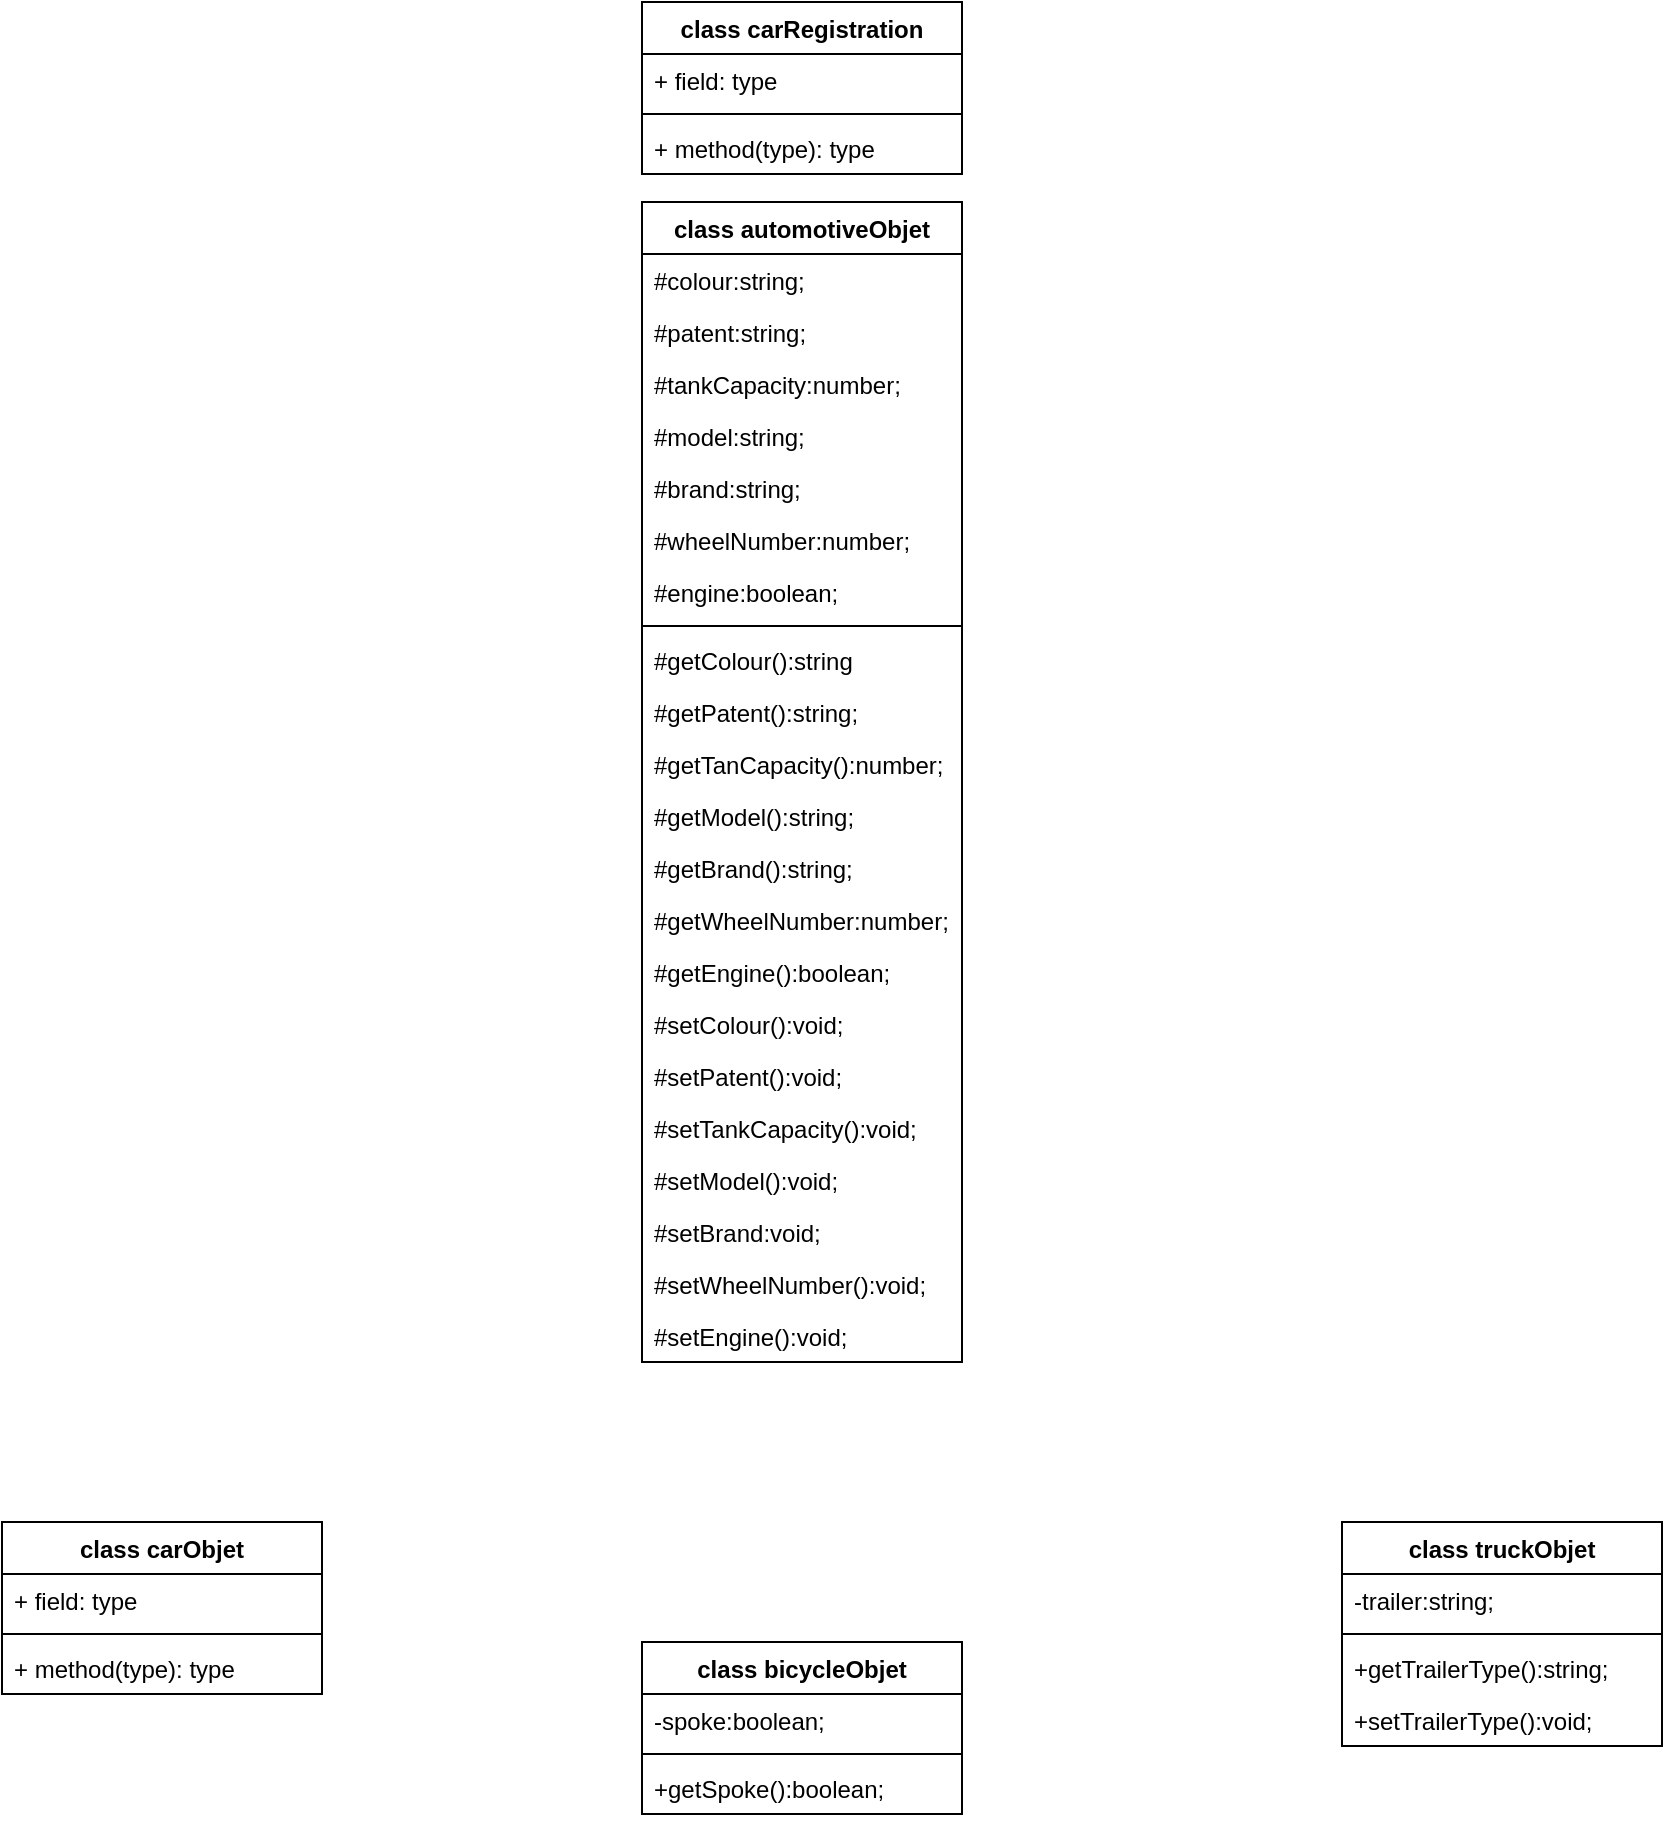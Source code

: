 <mxfile version="20.3.7" type="github" pages="2">
  <diagram name="Page-1" id="e7e014a7-5840-1c2e-5031-d8a46d1fe8dd">
    <mxGraphModel dx="1108" dy="460" grid="1" gridSize="10" guides="1" tooltips="1" connect="1" arrows="1" fold="1" page="1" pageScale="1" pageWidth="1200" pageHeight="1920" background="none" math="0" shadow="0">
      <root>
        <mxCell id="0" />
        <mxCell id="1" parent="0" />
        <mxCell id="Vqm908BKQOVYGzbheek5-41" value="class carRegistration" style="swimlane;fontStyle=1;align=center;verticalAlign=top;childLayout=stackLayout;horizontal=1;startSize=26;horizontalStack=0;resizeParent=1;resizeParentMax=0;resizeLast=0;collapsible=1;marginBottom=0;" parent="1" vertex="1">
          <mxGeometry x="530" y="10" width="160" height="86" as="geometry" />
        </mxCell>
        <mxCell id="Vqm908BKQOVYGzbheek5-42" value="+ field: type" style="text;strokeColor=none;fillColor=none;align=left;verticalAlign=top;spacingLeft=4;spacingRight=4;overflow=hidden;rotatable=0;points=[[0,0.5],[1,0.5]];portConstraint=eastwest;" parent="Vqm908BKQOVYGzbheek5-41" vertex="1">
          <mxGeometry y="26" width="160" height="26" as="geometry" />
        </mxCell>
        <mxCell id="Vqm908BKQOVYGzbheek5-43" value="" style="line;strokeWidth=1;fillColor=none;align=left;verticalAlign=middle;spacingTop=-1;spacingLeft=3;spacingRight=3;rotatable=0;labelPosition=right;points=[];portConstraint=eastwest;strokeColor=inherit;" parent="Vqm908BKQOVYGzbheek5-41" vertex="1">
          <mxGeometry y="52" width="160" height="8" as="geometry" />
        </mxCell>
        <mxCell id="Vqm908BKQOVYGzbheek5-44" value="+ method(type): type" style="text;strokeColor=none;fillColor=none;align=left;verticalAlign=top;spacingLeft=4;spacingRight=4;overflow=hidden;rotatable=0;points=[[0,0.5],[1,0.5]];portConstraint=eastwest;" parent="Vqm908BKQOVYGzbheek5-41" vertex="1">
          <mxGeometry y="60" width="160" height="26" as="geometry" />
        </mxCell>
        <mxCell id="Vqm908BKQOVYGzbheek5-45" value="class automotiveObjet" style="swimlane;fontStyle=1;align=center;verticalAlign=top;childLayout=stackLayout;horizontal=1;startSize=26;horizontalStack=0;resizeParent=1;resizeParentMax=0;resizeLast=0;collapsible=1;marginBottom=0;" parent="1" vertex="1">
          <mxGeometry x="530" y="110" width="160" height="580" as="geometry" />
        </mxCell>
        <mxCell id="Vqm908BKQOVYGzbheek5-46" value="#colour:string;" style="text;strokeColor=none;fillColor=none;align=left;verticalAlign=top;spacingLeft=4;spacingRight=4;overflow=hidden;rotatable=0;points=[[0,0.5],[1,0.5]];portConstraint=eastwest;" parent="Vqm908BKQOVYGzbheek5-45" vertex="1">
          <mxGeometry y="26" width="160" height="26" as="geometry" />
        </mxCell>
        <mxCell id="Vqm908BKQOVYGzbheek5-65" value="#patent:string;" style="text;strokeColor=none;fillColor=none;align=left;verticalAlign=top;spacingLeft=4;spacingRight=4;overflow=hidden;rotatable=0;points=[[0,0.5],[1,0.5]];portConstraint=eastwest;" parent="Vqm908BKQOVYGzbheek5-45" vertex="1">
          <mxGeometry y="52" width="160" height="26" as="geometry" />
        </mxCell>
        <mxCell id="Vqm908BKQOVYGzbheek5-66" value="#tankCapacity:number;" style="text;strokeColor=none;fillColor=none;align=left;verticalAlign=top;spacingLeft=4;spacingRight=4;overflow=hidden;rotatable=0;points=[[0,0.5],[1,0.5]];portConstraint=eastwest;" parent="Vqm908BKQOVYGzbheek5-45" vertex="1">
          <mxGeometry y="78" width="160" height="26" as="geometry" />
        </mxCell>
        <mxCell id="Vqm908BKQOVYGzbheek5-67" value="#model:string;" style="text;strokeColor=none;fillColor=none;align=left;verticalAlign=top;spacingLeft=4;spacingRight=4;overflow=hidden;rotatable=0;points=[[0,0.5],[1,0.5]];portConstraint=eastwest;" parent="Vqm908BKQOVYGzbheek5-45" vertex="1">
          <mxGeometry y="104" width="160" height="26" as="geometry" />
        </mxCell>
        <mxCell id="Vqm908BKQOVYGzbheek5-69" value="#brand:string;" style="text;strokeColor=none;fillColor=none;align=left;verticalAlign=top;spacingLeft=4;spacingRight=4;overflow=hidden;rotatable=0;points=[[0,0.5],[1,0.5]];portConstraint=eastwest;" parent="Vqm908BKQOVYGzbheek5-45" vertex="1">
          <mxGeometry y="130" width="160" height="26" as="geometry" />
        </mxCell>
        <mxCell id="Vqm908BKQOVYGzbheek5-68" value="#wheelNumber:number;" style="text;strokeColor=none;fillColor=none;align=left;verticalAlign=top;spacingLeft=4;spacingRight=4;overflow=hidden;rotatable=0;points=[[0,0.5],[1,0.5]];portConstraint=eastwest;" parent="Vqm908BKQOVYGzbheek5-45" vertex="1">
          <mxGeometry y="156" width="160" height="26" as="geometry" />
        </mxCell>
        <mxCell id="Vqm908BKQOVYGzbheek5-75" value="#engine:boolean;" style="text;strokeColor=none;fillColor=none;align=left;verticalAlign=top;spacingLeft=4;spacingRight=4;overflow=hidden;rotatable=0;points=[[0,0.5],[1,0.5]];portConstraint=eastwest;" parent="Vqm908BKQOVYGzbheek5-45" vertex="1">
          <mxGeometry y="182" width="160" height="26" as="geometry" />
        </mxCell>
        <mxCell id="Vqm908BKQOVYGzbheek5-47" value="" style="line;strokeWidth=1;fillColor=none;align=left;verticalAlign=middle;spacingTop=-1;spacingLeft=3;spacingRight=3;rotatable=0;labelPosition=right;points=[];portConstraint=eastwest;strokeColor=inherit;" parent="Vqm908BKQOVYGzbheek5-45" vertex="1">
          <mxGeometry y="208" width="160" height="8" as="geometry" />
        </mxCell>
        <mxCell id="Vqm908BKQOVYGzbheek5-71" value="#getColour():string" style="text;strokeColor=none;fillColor=none;align=left;verticalAlign=top;spacingLeft=4;spacingRight=4;overflow=hidden;rotatable=0;points=[[0,0.5],[1,0.5]];portConstraint=eastwest;" parent="Vqm908BKQOVYGzbheek5-45" vertex="1">
          <mxGeometry y="216" width="160" height="26" as="geometry" />
        </mxCell>
        <mxCell id="Vqm908BKQOVYGzbheek5-72" value="#getPatent():string;" style="text;strokeColor=none;fillColor=none;align=left;verticalAlign=top;spacingLeft=4;spacingRight=4;overflow=hidden;rotatable=0;points=[[0,0.5],[1,0.5]];portConstraint=eastwest;" parent="Vqm908BKQOVYGzbheek5-45" vertex="1">
          <mxGeometry y="242" width="160" height="26" as="geometry" />
        </mxCell>
        <mxCell id="Vqm908BKQOVYGzbheek5-70" value="#getTanCapacity():number;" style="text;strokeColor=none;fillColor=none;align=left;verticalAlign=top;spacingLeft=4;spacingRight=4;overflow=hidden;rotatable=0;points=[[0,0.5],[1,0.5]];portConstraint=eastwest;" parent="Vqm908BKQOVYGzbheek5-45" vertex="1">
          <mxGeometry y="268" width="160" height="26" as="geometry" />
        </mxCell>
        <mxCell id="Vqm908BKQOVYGzbheek5-74" value="#getModel():string;" style="text;strokeColor=none;fillColor=none;align=left;verticalAlign=top;spacingLeft=4;spacingRight=4;overflow=hidden;rotatable=0;points=[[0,0.5],[1,0.5]];portConstraint=eastwest;" parent="Vqm908BKQOVYGzbheek5-45" vertex="1">
          <mxGeometry y="294" width="160" height="26" as="geometry" />
        </mxCell>
        <mxCell id="Vqm908BKQOVYGzbheek5-73" value="#getBrand():string;" style="text;strokeColor=none;fillColor=none;align=left;verticalAlign=top;spacingLeft=4;spacingRight=4;overflow=hidden;rotatable=0;points=[[0,0.5],[1,0.5]];portConstraint=eastwest;" parent="Vqm908BKQOVYGzbheek5-45" vertex="1">
          <mxGeometry y="320" width="160" height="26" as="geometry" />
        </mxCell>
        <mxCell id="Vqm908BKQOVYGzbheek5-48" value="#getWheelNumber:number;" style="text;strokeColor=none;fillColor=none;align=left;verticalAlign=top;spacingLeft=4;spacingRight=4;overflow=hidden;rotatable=0;points=[[0,0.5],[1,0.5]];portConstraint=eastwest;" parent="Vqm908BKQOVYGzbheek5-45" vertex="1">
          <mxGeometry y="346" width="160" height="26" as="geometry" />
        </mxCell>
        <mxCell id="Vqm908BKQOVYGzbheek5-76" value="#getEngine():boolean;" style="text;strokeColor=none;fillColor=none;align=left;verticalAlign=top;spacingLeft=4;spacingRight=4;overflow=hidden;rotatable=0;points=[[0,0.5],[1,0.5]];portConstraint=eastwest;" parent="Vqm908BKQOVYGzbheek5-45" vertex="1">
          <mxGeometry y="372" width="160" height="26" as="geometry" />
        </mxCell>
        <mxCell id="4XlIdxBGh-J4RA4Cl8wS-14" value="#setColour():void;" style="text;strokeColor=none;fillColor=none;align=left;verticalAlign=top;spacingLeft=4;spacingRight=4;overflow=hidden;rotatable=0;points=[[0,0.5],[1,0.5]];portConstraint=eastwest;" parent="Vqm908BKQOVYGzbheek5-45" vertex="1">
          <mxGeometry y="398" width="160" height="26" as="geometry" />
        </mxCell>
        <mxCell id="4XlIdxBGh-J4RA4Cl8wS-15" value="#setPatent():void;" style="text;strokeColor=none;fillColor=none;align=left;verticalAlign=top;spacingLeft=4;spacingRight=4;overflow=hidden;rotatable=0;points=[[0,0.5],[1,0.5]];portConstraint=eastwest;" parent="Vqm908BKQOVYGzbheek5-45" vertex="1">
          <mxGeometry y="424" width="160" height="26" as="geometry" />
        </mxCell>
        <mxCell id="4XlIdxBGh-J4RA4Cl8wS-16" value="#setTankCapacity():void;" style="text;strokeColor=none;fillColor=none;align=left;verticalAlign=top;spacingLeft=4;spacingRight=4;overflow=hidden;rotatable=0;points=[[0,0.5],[1,0.5]];portConstraint=eastwest;" parent="Vqm908BKQOVYGzbheek5-45" vertex="1">
          <mxGeometry y="450" width="160" height="26" as="geometry" />
        </mxCell>
        <mxCell id="4XlIdxBGh-J4RA4Cl8wS-17" value="#setModel():void;" style="text;strokeColor=none;fillColor=none;align=left;verticalAlign=top;spacingLeft=4;spacingRight=4;overflow=hidden;rotatable=0;points=[[0,0.5],[1,0.5]];portConstraint=eastwest;" parent="Vqm908BKQOVYGzbheek5-45" vertex="1">
          <mxGeometry y="476" width="160" height="26" as="geometry" />
        </mxCell>
        <mxCell id="4XlIdxBGh-J4RA4Cl8wS-18" value="#setBrand:void;" style="text;strokeColor=none;fillColor=none;align=left;verticalAlign=top;spacingLeft=4;spacingRight=4;overflow=hidden;rotatable=0;points=[[0,0.5],[1,0.5]];portConstraint=eastwest;" parent="Vqm908BKQOVYGzbheek5-45" vertex="1">
          <mxGeometry y="502" width="160" height="26" as="geometry" />
        </mxCell>
        <mxCell id="4XlIdxBGh-J4RA4Cl8wS-19" value="#setWheelNumber():void;" style="text;strokeColor=none;fillColor=none;align=left;verticalAlign=top;spacingLeft=4;spacingRight=4;overflow=hidden;rotatable=0;points=[[0,0.5],[1,0.5]];portConstraint=eastwest;" parent="Vqm908BKQOVYGzbheek5-45" vertex="1">
          <mxGeometry y="528" width="160" height="26" as="geometry" />
        </mxCell>
        <mxCell id="4XlIdxBGh-J4RA4Cl8wS-20" value="#setEngine():void;" style="text;strokeColor=none;fillColor=none;align=left;verticalAlign=top;spacingLeft=4;spacingRight=4;overflow=hidden;rotatable=0;points=[[0,0.5],[1,0.5]];portConstraint=eastwest;" parent="Vqm908BKQOVYGzbheek5-45" vertex="1">
          <mxGeometry y="554" width="160" height="26" as="geometry" />
        </mxCell>
        <mxCell id="Vqm908BKQOVYGzbheek5-49" value="class carObjet" style="swimlane;fontStyle=1;align=center;verticalAlign=top;childLayout=stackLayout;horizontal=1;startSize=26;horizontalStack=0;resizeParent=1;resizeParentMax=0;resizeLast=0;collapsible=1;marginBottom=0;" parent="1" vertex="1">
          <mxGeometry x="210" y="770" width="160" height="86" as="geometry" />
        </mxCell>
        <mxCell id="Vqm908BKQOVYGzbheek5-50" value="+ field: type" style="text;strokeColor=none;fillColor=none;align=left;verticalAlign=top;spacingLeft=4;spacingRight=4;overflow=hidden;rotatable=0;points=[[0,0.5],[1,0.5]];portConstraint=eastwest;" parent="Vqm908BKQOVYGzbheek5-49" vertex="1">
          <mxGeometry y="26" width="160" height="26" as="geometry" />
        </mxCell>
        <mxCell id="Vqm908BKQOVYGzbheek5-51" value="" style="line;strokeWidth=1;fillColor=none;align=left;verticalAlign=middle;spacingTop=-1;spacingLeft=3;spacingRight=3;rotatable=0;labelPosition=right;points=[];portConstraint=eastwest;strokeColor=inherit;" parent="Vqm908BKQOVYGzbheek5-49" vertex="1">
          <mxGeometry y="52" width="160" height="8" as="geometry" />
        </mxCell>
        <mxCell id="Vqm908BKQOVYGzbheek5-52" value="+ method(type): type" style="text;strokeColor=none;fillColor=none;align=left;verticalAlign=top;spacingLeft=4;spacingRight=4;overflow=hidden;rotatable=0;points=[[0,0.5],[1,0.5]];portConstraint=eastwest;" parent="Vqm908BKQOVYGzbheek5-49" vertex="1">
          <mxGeometry y="60" width="160" height="26" as="geometry" />
        </mxCell>
        <mxCell id="Vqm908BKQOVYGzbheek5-53" value="class bicycleObjet" style="swimlane;fontStyle=1;align=center;verticalAlign=top;childLayout=stackLayout;horizontal=1;startSize=26;horizontalStack=0;resizeParent=1;resizeParentMax=0;resizeLast=0;collapsible=1;marginBottom=0;" parent="1" vertex="1">
          <mxGeometry x="530" y="830" width="160" height="86" as="geometry" />
        </mxCell>
        <mxCell id="Vqm908BKQOVYGzbheek5-54" value="-spoke:boolean;" style="text;strokeColor=none;fillColor=none;align=left;verticalAlign=top;spacingLeft=4;spacingRight=4;overflow=hidden;rotatable=0;points=[[0,0.5],[1,0.5]];portConstraint=eastwest;" parent="Vqm908BKQOVYGzbheek5-53" vertex="1">
          <mxGeometry y="26" width="160" height="26" as="geometry" />
        </mxCell>
        <mxCell id="Vqm908BKQOVYGzbheek5-55" value="" style="line;strokeWidth=1;fillColor=none;align=left;verticalAlign=middle;spacingTop=-1;spacingLeft=3;spacingRight=3;rotatable=0;labelPosition=right;points=[];portConstraint=eastwest;strokeColor=inherit;" parent="Vqm908BKQOVYGzbheek5-53" vertex="1">
          <mxGeometry y="52" width="160" height="8" as="geometry" />
        </mxCell>
        <mxCell id="Vqm908BKQOVYGzbheek5-56" value="+getSpoke():boolean;" style="text;strokeColor=none;fillColor=none;align=left;verticalAlign=top;spacingLeft=4;spacingRight=4;overflow=hidden;rotatable=0;points=[[0,0.5],[1,0.5]];portConstraint=eastwest;" parent="Vqm908BKQOVYGzbheek5-53" vertex="1">
          <mxGeometry y="60" width="160" height="26" as="geometry" />
        </mxCell>
        <mxCell id="Vqm908BKQOVYGzbheek5-57" value="class truckObjet" style="swimlane;fontStyle=1;align=center;verticalAlign=top;childLayout=stackLayout;horizontal=1;startSize=26;horizontalStack=0;resizeParent=1;resizeParentMax=0;resizeLast=0;collapsible=1;marginBottom=0;" parent="1" vertex="1">
          <mxGeometry x="880" y="770" width="160" height="112" as="geometry" />
        </mxCell>
        <mxCell id="Vqm908BKQOVYGzbheek5-58" value="-trailer:string;" style="text;strokeColor=none;fillColor=none;align=left;verticalAlign=top;spacingLeft=4;spacingRight=4;overflow=hidden;rotatable=0;points=[[0,0.5],[1,0.5]];portConstraint=eastwest;" parent="Vqm908BKQOVYGzbheek5-57" vertex="1">
          <mxGeometry y="26" width="160" height="26" as="geometry" />
        </mxCell>
        <mxCell id="Vqm908BKQOVYGzbheek5-59" value="" style="line;strokeWidth=1;fillColor=none;align=left;verticalAlign=middle;spacingTop=-1;spacingLeft=3;spacingRight=3;rotatable=0;labelPosition=right;points=[];portConstraint=eastwest;strokeColor=inherit;" parent="Vqm908BKQOVYGzbheek5-57" vertex="1">
          <mxGeometry y="52" width="160" height="8" as="geometry" />
        </mxCell>
        <mxCell id="Vqm908BKQOVYGzbheek5-60" value="+getTrailerType():string;" style="text;strokeColor=none;fillColor=none;align=left;verticalAlign=top;spacingLeft=4;spacingRight=4;overflow=hidden;rotatable=0;points=[[0,0.5],[1,0.5]];portConstraint=eastwest;" parent="Vqm908BKQOVYGzbheek5-57" vertex="1">
          <mxGeometry y="60" width="160" height="26" as="geometry" />
        </mxCell>
        <mxCell id="J-OR3g7o93kbPiw6RYqA-2" value="+setTrailerType():void;" style="text;strokeColor=none;fillColor=none;align=left;verticalAlign=top;spacingLeft=4;spacingRight=4;overflow=hidden;rotatable=0;points=[[0,0.5],[1,0.5]];portConstraint=eastwest;" vertex="1" parent="Vqm908BKQOVYGzbheek5-57">
          <mxGeometry y="86" width="160" height="26" as="geometry" />
        </mxCell>
      </root>
    </mxGraphModel>
  </diagram>
  <diagram id="hjgljh0MNpWHvjgUHp1J" name="Página-2">
    <mxGraphModel dx="1422" dy="786" grid="1" gridSize="10" guides="1" tooltips="1" connect="1" arrows="1" fold="1" page="1" pageScale="1" pageWidth="827" pageHeight="1169" math="0" shadow="0">
      <root>
        <mxCell id="0" />
        <mxCell id="1" parent="0" />
      </root>
    </mxGraphModel>
  </diagram>
</mxfile>
